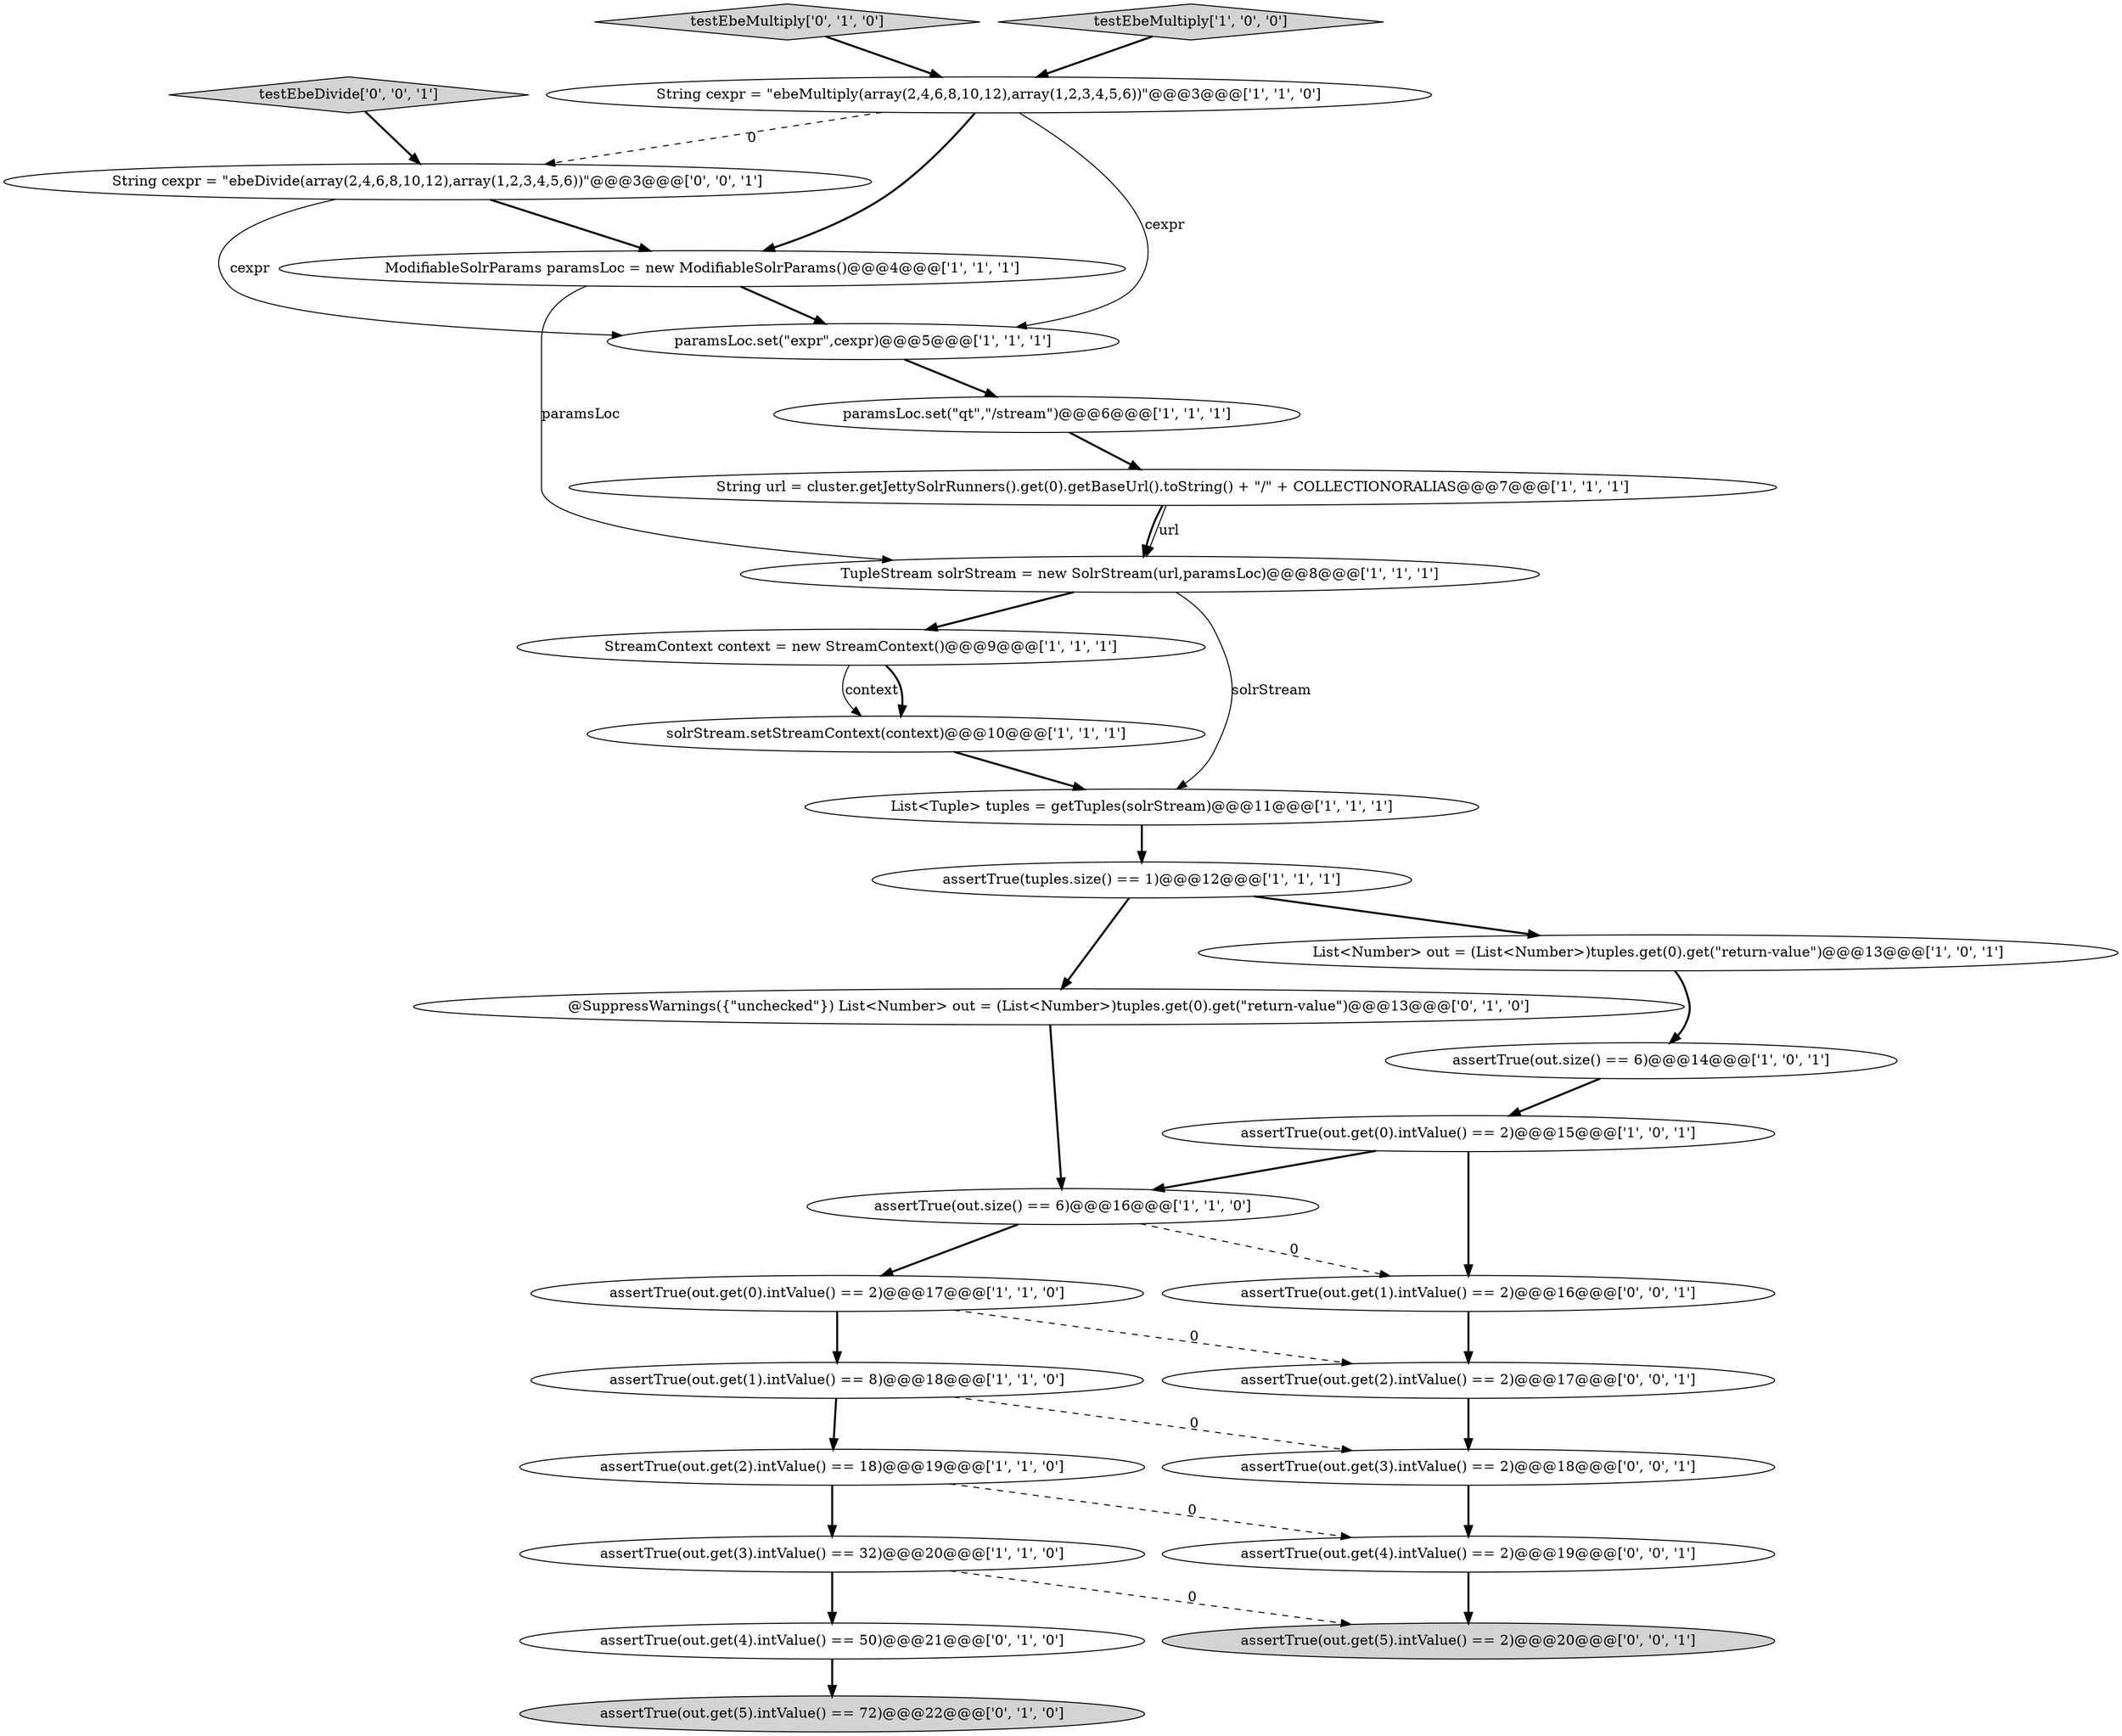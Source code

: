 digraph {
22 [style = filled, label = "assertTrue(out.get(5).intValue() == 72)@@@22@@@['0', '1', '0']", fillcolor = lightgray, shape = ellipse image = "AAA0AAABBB2BBB"];
17 [style = filled, label = "String url = cluster.getJettySolrRunners().get(0).getBaseUrl().toString() + \"/\" + COLLECTIONORALIAS@@@7@@@['1', '1', '1']", fillcolor = white, shape = ellipse image = "AAA0AAABBB1BBB"];
29 [style = filled, label = "assertTrue(out.get(3).intValue() == 2)@@@18@@@['0', '0', '1']", fillcolor = white, shape = ellipse image = "AAA0AAABBB3BBB"];
0 [style = filled, label = "ModifiableSolrParams paramsLoc = new ModifiableSolrParams()@@@4@@@['1', '1', '1']", fillcolor = white, shape = ellipse image = "AAA0AAABBB1BBB"];
21 [style = filled, label = "@SuppressWarnings({\"unchecked\"}) List<Number> out = (List<Number>)tuples.get(0).get(\"return-value\")@@@13@@@['0', '1', '0']", fillcolor = white, shape = ellipse image = "AAA0AAABBB2BBB"];
26 [style = filled, label = "assertTrue(out.get(1).intValue() == 2)@@@16@@@['0', '0', '1']", fillcolor = white, shape = ellipse image = "AAA0AAABBB3BBB"];
1 [style = filled, label = "paramsLoc.set(\"qt\",\"/stream\")@@@6@@@['1', '1', '1']", fillcolor = white, shape = ellipse image = "AAA0AAABBB1BBB"];
11 [style = filled, label = "assertTrue(out.get(0).intValue() == 2)@@@17@@@['1', '1', '0']", fillcolor = white, shape = ellipse image = "AAA0AAABBB1BBB"];
20 [style = filled, label = "assertTrue(out.get(4).intValue() == 50)@@@21@@@['0', '1', '0']", fillcolor = white, shape = ellipse image = "AAA0AAABBB2BBB"];
6 [style = filled, label = "assertTrue(out.size() == 6)@@@16@@@['1', '1', '0']", fillcolor = white, shape = ellipse image = "AAA0AAABBB1BBB"];
28 [style = filled, label = "assertTrue(out.get(4).intValue() == 2)@@@19@@@['0', '0', '1']", fillcolor = white, shape = ellipse image = "AAA0AAABBB3BBB"];
24 [style = filled, label = "assertTrue(out.get(5).intValue() == 2)@@@20@@@['0', '0', '1']", fillcolor = lightgray, shape = ellipse image = "AAA0AAABBB3BBB"];
16 [style = filled, label = "assertTrue(out.get(3).intValue() == 32)@@@20@@@['1', '1', '0']", fillcolor = white, shape = ellipse image = "AAA0AAABBB1BBB"];
5 [style = filled, label = "solrStream.setStreamContext(context)@@@10@@@['1', '1', '1']", fillcolor = white, shape = ellipse image = "AAA0AAABBB1BBB"];
13 [style = filled, label = "List<Number> out = (List<Number>)tuples.get(0).get(\"return-value\")@@@13@@@['1', '0', '1']", fillcolor = white, shape = ellipse image = "AAA0AAABBB1BBB"];
12 [style = filled, label = "assertTrue(out.get(0).intValue() == 2)@@@15@@@['1', '0', '1']", fillcolor = white, shape = ellipse image = "AAA0AAABBB1BBB"];
27 [style = filled, label = "testEbeDivide['0', '0', '1']", fillcolor = lightgray, shape = diamond image = "AAA0AAABBB3BBB"];
8 [style = filled, label = "assertTrue(out.get(2).intValue() == 18)@@@19@@@['1', '1', '0']", fillcolor = white, shape = ellipse image = "AAA0AAABBB1BBB"];
23 [style = filled, label = "String cexpr = \"ebeDivide(array(2,4,6,8,10,12),array(1,2,3,4,5,6))\"@@@3@@@['0', '0', '1']", fillcolor = white, shape = ellipse image = "AAA0AAABBB3BBB"];
25 [style = filled, label = "assertTrue(out.get(2).intValue() == 2)@@@17@@@['0', '0', '1']", fillcolor = white, shape = ellipse image = "AAA0AAABBB3BBB"];
18 [style = filled, label = "List<Tuple> tuples = getTuples(solrStream)@@@11@@@['1', '1', '1']", fillcolor = white, shape = ellipse image = "AAA0AAABBB1BBB"];
9 [style = filled, label = "paramsLoc.set(\"expr\",cexpr)@@@5@@@['1', '1', '1']", fillcolor = white, shape = ellipse image = "AAA0AAABBB1BBB"];
19 [style = filled, label = "testEbeMultiply['0', '1', '0']", fillcolor = lightgray, shape = diamond image = "AAA0AAABBB2BBB"];
10 [style = filled, label = "assertTrue(tuples.size() == 1)@@@12@@@['1', '1', '1']", fillcolor = white, shape = ellipse image = "AAA0AAABBB1BBB"];
14 [style = filled, label = "testEbeMultiply['1', '0', '0']", fillcolor = lightgray, shape = diamond image = "AAA0AAABBB1BBB"];
4 [style = filled, label = "TupleStream solrStream = new SolrStream(url,paramsLoc)@@@8@@@['1', '1', '1']", fillcolor = white, shape = ellipse image = "AAA0AAABBB1BBB"];
2 [style = filled, label = "StreamContext context = new StreamContext()@@@9@@@['1', '1', '1']", fillcolor = white, shape = ellipse image = "AAA0AAABBB1BBB"];
7 [style = filled, label = "String cexpr = \"ebeMultiply(array(2,4,6,8,10,12),array(1,2,3,4,5,6))\"@@@3@@@['1', '1', '0']", fillcolor = white, shape = ellipse image = "AAA0AAABBB1BBB"];
15 [style = filled, label = "assertTrue(out.get(1).intValue() == 8)@@@18@@@['1', '1', '0']", fillcolor = white, shape = ellipse image = "AAA0AAABBB1BBB"];
3 [style = filled, label = "assertTrue(out.size() == 6)@@@14@@@['1', '0', '1']", fillcolor = white, shape = ellipse image = "AAA0AAABBB1BBB"];
8->16 [style = bold, label=""];
0->9 [style = bold, label=""];
23->9 [style = solid, label="cexpr"];
7->23 [style = dashed, label="0"];
2->5 [style = solid, label="context"];
21->6 [style = bold, label=""];
16->24 [style = dashed, label="0"];
7->9 [style = solid, label="cexpr"];
26->25 [style = bold, label=""];
0->4 [style = solid, label="paramsLoc"];
7->0 [style = bold, label=""];
15->29 [style = dashed, label="0"];
5->18 [style = bold, label=""];
4->2 [style = bold, label=""];
10->21 [style = bold, label=""];
3->12 [style = bold, label=""];
12->26 [style = bold, label=""];
25->29 [style = bold, label=""];
8->28 [style = dashed, label="0"];
12->6 [style = bold, label=""];
23->0 [style = bold, label=""];
11->15 [style = bold, label=""];
1->17 [style = bold, label=""];
14->7 [style = bold, label=""];
20->22 [style = bold, label=""];
17->4 [style = solid, label="url"];
29->28 [style = bold, label=""];
18->10 [style = bold, label=""];
10->13 [style = bold, label=""];
13->3 [style = bold, label=""];
6->26 [style = dashed, label="0"];
6->11 [style = bold, label=""];
11->25 [style = dashed, label="0"];
28->24 [style = bold, label=""];
27->23 [style = bold, label=""];
9->1 [style = bold, label=""];
16->20 [style = bold, label=""];
19->7 [style = bold, label=""];
15->8 [style = bold, label=""];
17->4 [style = bold, label=""];
4->18 [style = solid, label="solrStream"];
2->5 [style = bold, label=""];
}
